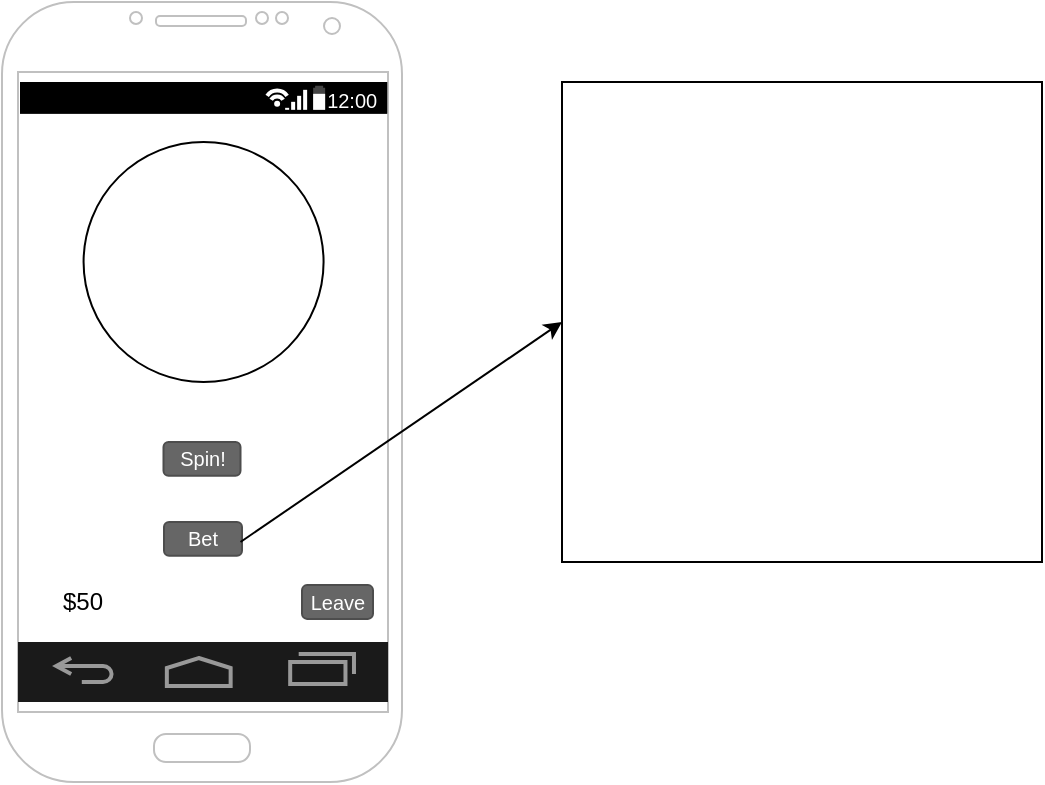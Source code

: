 <mxfile version="14.3.1" type="browser"><diagram id="v3IuWnIx5y0TmuIKZd_K" name="Page-1"><mxGraphModel dx="868" dy="450" grid="1" gridSize="10" guides="1" tooltips="1" connect="1" arrows="1" fold="1" page="1" pageScale="1" pageWidth="850" pageHeight="1100" math="0" shadow="0"><root><mxCell id="0"/><mxCell id="1" parent="0"/><mxCell id="uPPPFjK5TJ242PPmefmF-1" value="" style="verticalLabelPosition=bottom;verticalAlign=top;html=1;shadow=0;dashed=0;strokeWidth=1;shape=mxgraph.android.phone2;strokeColor=#c0c0c0;" parent="1" vertex="1"><mxGeometry x="320" y="40" width="200" height="390" as="geometry"/></mxCell><mxCell id="uPPPFjK5TJ242PPmefmF-3" value="" style="verticalLabelPosition=bottom;verticalAlign=top;html=1;shadow=0;dashed=0;strokeWidth=2;shape=mxgraph.android.navigation_bar_1;fillColor=#1A1A1A;strokeColor=#999999;" parent="1" vertex="1"><mxGeometry x="328" y="360" width="185" height="30" as="geometry"/></mxCell><mxCell id="uPPPFjK5TJ242PPmefmF-4" value="" style="strokeWidth=1;html=1;shadow=0;dashed=0;shape=mxgraph.android.statusBar;align=center;fillColor=#000000;strokeColor=#ffffff;fontColor=#ffffff;fontSize=10;" parent="1" vertex="1"><mxGeometry x="329" y="80" width="183.57" height="15.825" as="geometry"/></mxCell><mxCell id="uPPPFjK5TJ242PPmefmF-5" value="" style="ellipse;whiteSpace=wrap;html=1;aspect=fixed;" parent="1" vertex="1"><mxGeometry x="360.79" y="110" width="120" height="120" as="geometry"/></mxCell><mxCell id="uPPPFjK5TJ242PPmefmF-6" value="Spin!" style="rounded=1;html=1;shadow=0;dashed=0;whiteSpace=wrap;fontSize=10;fillColor=#666666;align=center;strokeColor=#4D4D4D;fontColor=#ffffff;" parent="1" vertex="1"><mxGeometry x="400.75" y="260" width="38.5" height="16.88" as="geometry"/></mxCell><mxCell id="uPPPFjK5TJ242PPmefmF-8" value="Bet" style="rounded=1;html=1;shadow=0;dashed=0;whiteSpace=wrap;fontSize=10;fillColor=#666666;align=center;strokeColor=#4D4D4D;fontColor=#ffffff;" parent="1" vertex="1"><mxGeometry x="401" y="300" width="39" height="16.88" as="geometry"/></mxCell><mxCell id="uPPPFjK5TJ242PPmefmF-9" value="" style="endArrow=classic;html=1;" parent="1" edge="1"><mxGeometry width="50" height="50" relative="1" as="geometry"><mxPoint x="439.25" y="310" as="sourcePoint"/><mxPoint x="600" y="200" as="targetPoint"/></mxGeometry></mxCell><mxCell id="uPPPFjK5TJ242PPmefmF-10" value="" style="endArrow=none;html=1;" parent="1" target="uPPPFjK5TJ242PPmefmF-5" edge="1"><mxGeometry width="50" height="50" relative="1" as="geometry"><mxPoint x="420" y="230" as="sourcePoint"/><mxPoint x="470" y="180" as="targetPoint"/></mxGeometry></mxCell><mxCell id="uPPPFjK5TJ242PPmefmF-12" value="" style="whiteSpace=wrap;html=1;aspect=fixed;" parent="1" vertex="1"><mxGeometry x="600" y="80" width="240" height="240" as="geometry"/></mxCell><mxCell id="uPPPFjK5TJ242PPmefmF-14" value="$50" style="text;html=1;resizable=0;autosize=1;align=center;verticalAlign=middle;points=[];fillColor=none;strokeColor=none;rounded=0;" parent="1" vertex="1"><mxGeometry x="340" y="330" width="40" height="20" as="geometry"/></mxCell><mxCell id="uPPPFjK5TJ242PPmefmF-15" value="Leave" style="rounded=1;html=1;shadow=0;dashed=0;whiteSpace=wrap;fontSize=10;fillColor=#666666;align=center;strokeColor=#4D4D4D;fontColor=#ffffff;" parent="1" vertex="1"><mxGeometry x="470" y="331.56" width="35.5" height="16.88" as="geometry"/></mxCell></root></mxGraphModel></diagram></mxfile>